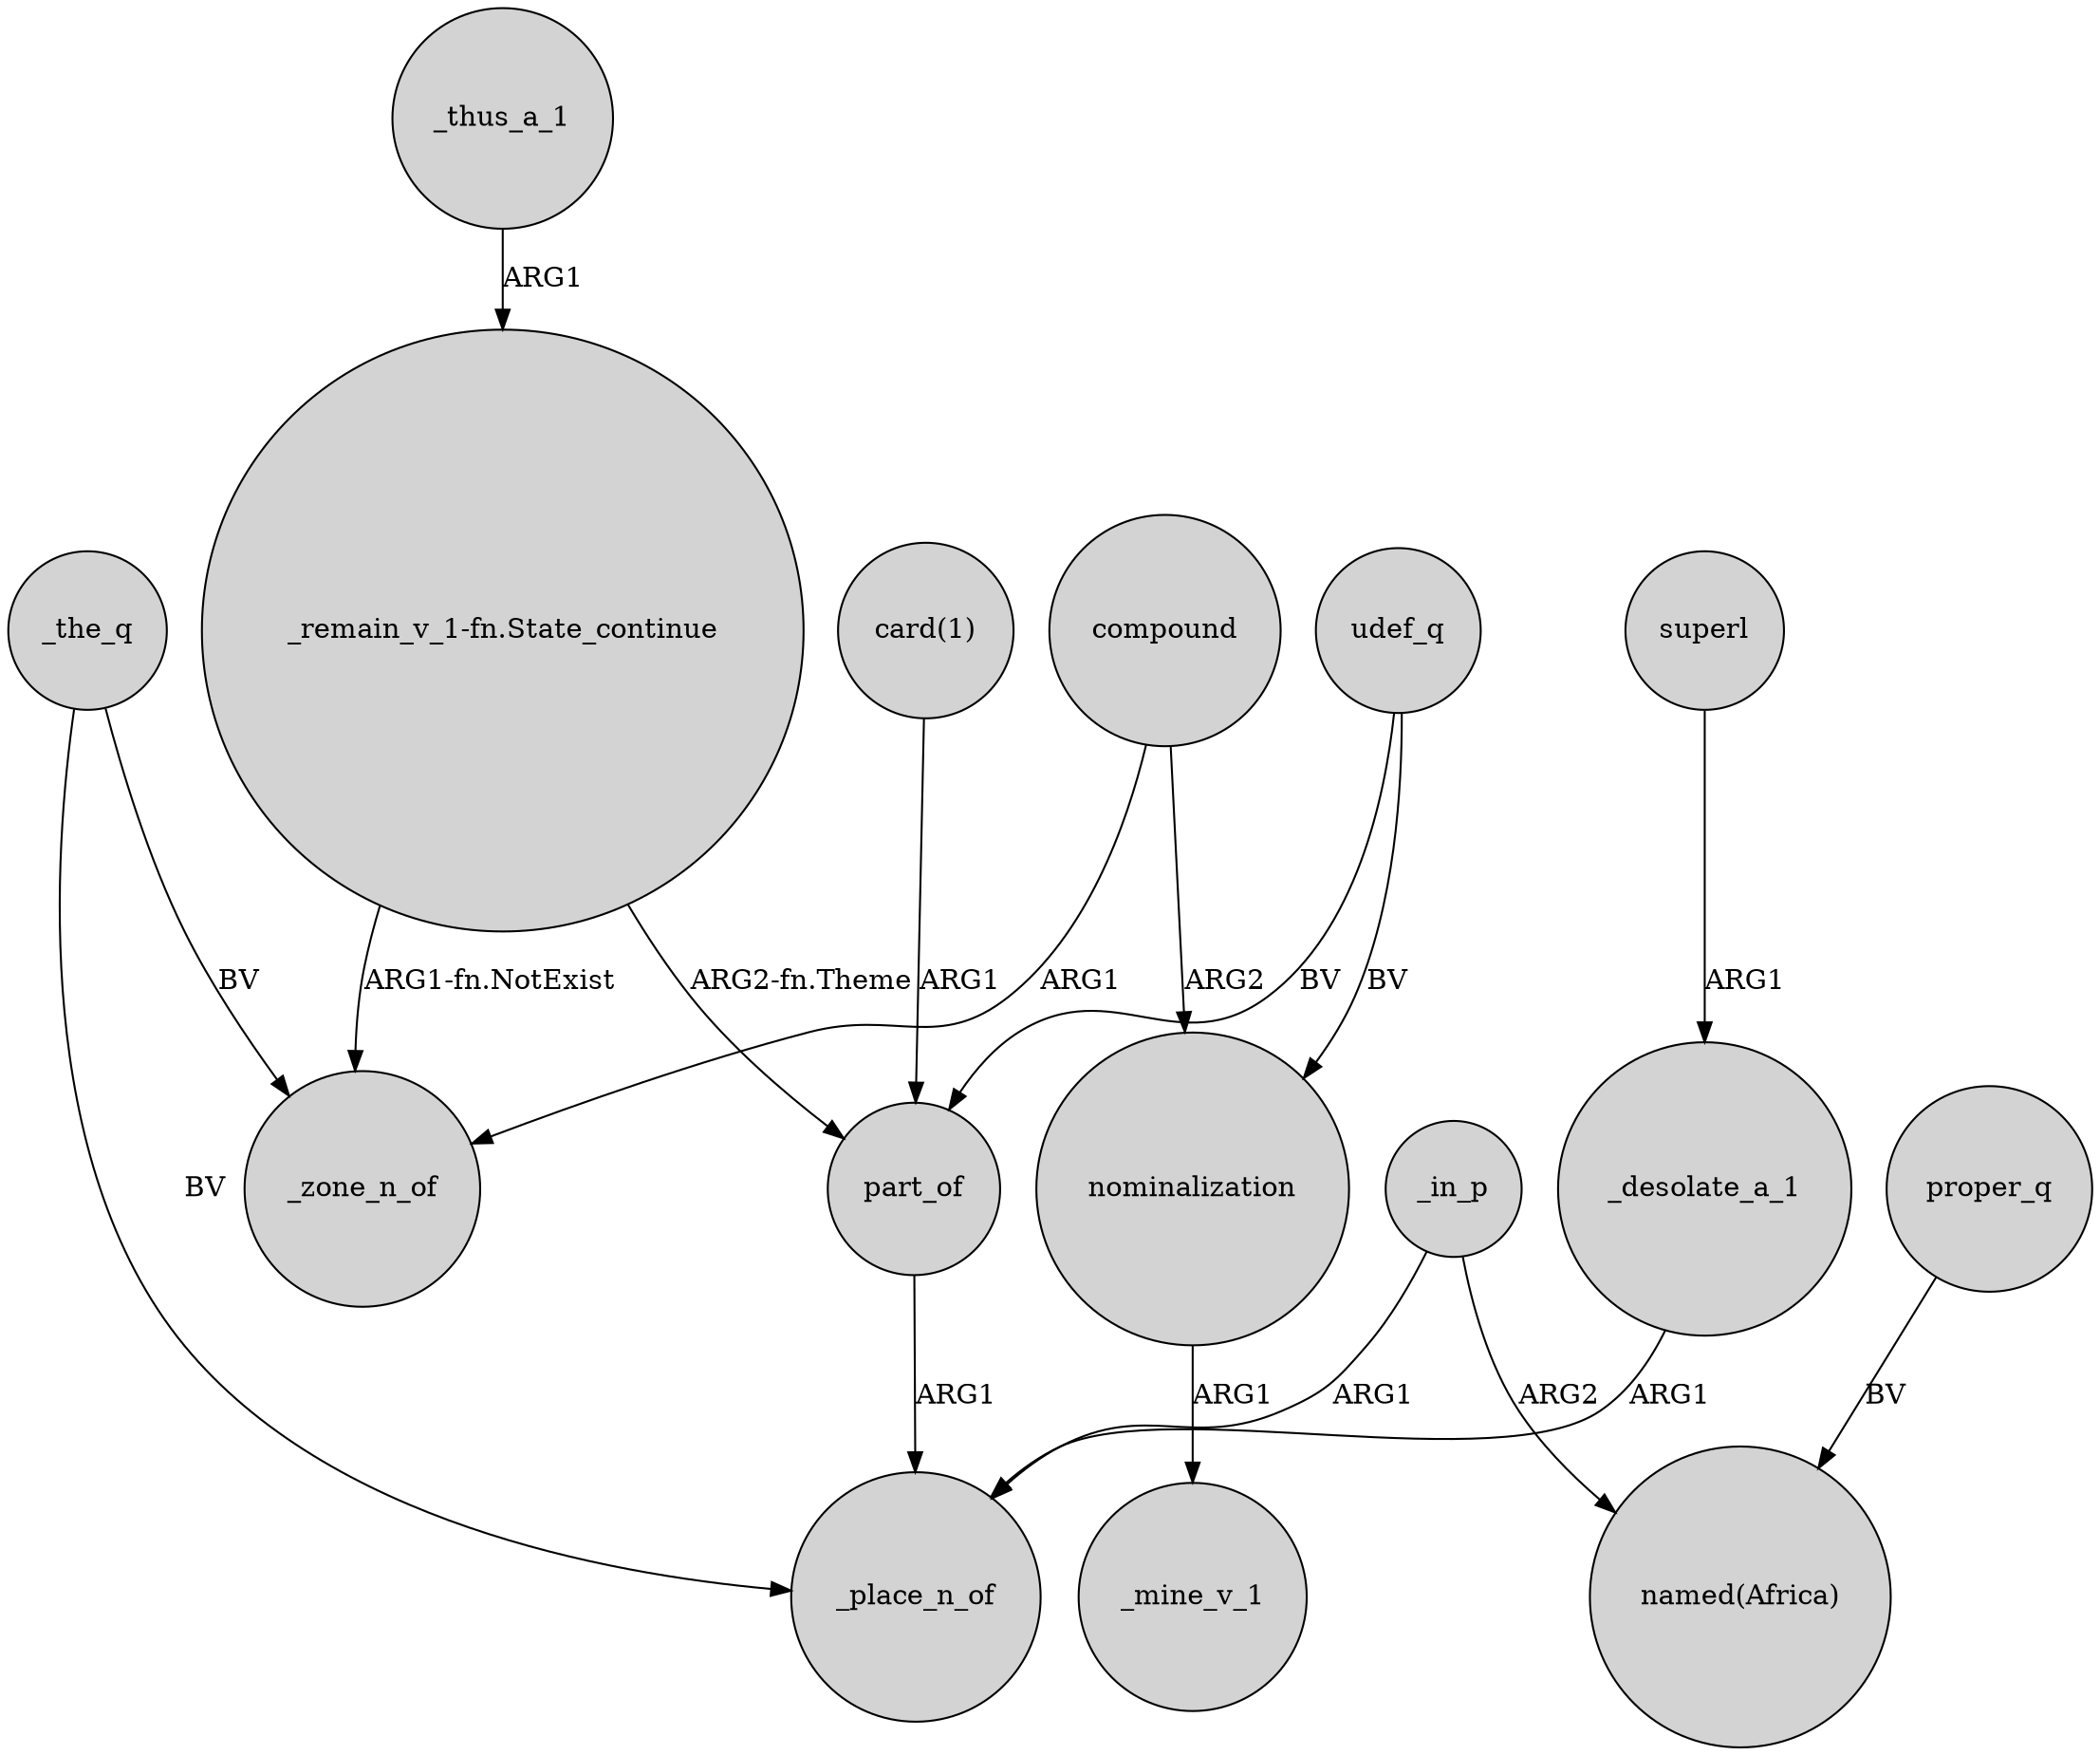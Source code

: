 digraph {
	node [shape=circle style=filled]
	_the_q -> _place_n_of [label=BV]
	_in_p -> "named(Africa)" [label=ARG2]
	part_of -> _place_n_of [label=ARG1]
	proper_q -> "named(Africa)" [label=BV]
	compound -> nominalization [label=ARG2]
	_thus_a_1 -> "_remain_v_1-fn.State_continue" [label=ARG1]
	"_remain_v_1-fn.State_continue" -> part_of [label="ARG2-fn.Theme"]
	udef_q -> part_of [label=BV]
	superl -> _desolate_a_1 [label=ARG1]
	_the_q -> _zone_n_of [label=BV]
	_desolate_a_1 -> _place_n_of [label=ARG1]
	_in_p -> _place_n_of [label=ARG1]
	compound -> _zone_n_of [label=ARG1]
	udef_q -> nominalization [label=BV]
	nominalization -> _mine_v_1 [label=ARG1]
	"card(1)" -> part_of [label=ARG1]
	"_remain_v_1-fn.State_continue" -> _zone_n_of [label="ARG1-fn.NotExist"]
}
